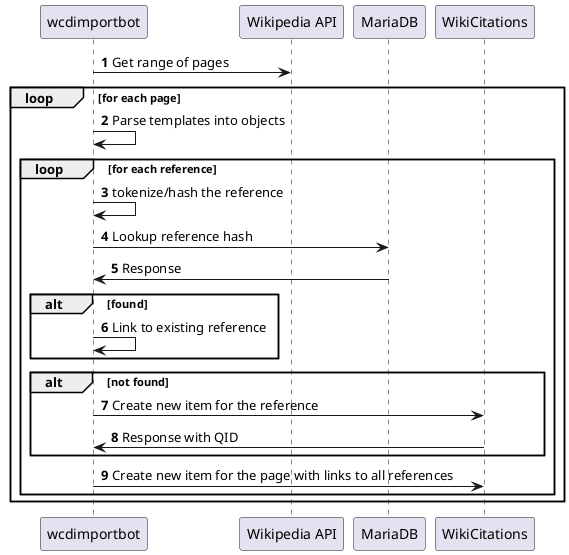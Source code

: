 @startuml
'https://plantuml.com/sequence-diagram

autonumber
wcdimportbot -> "Wikipedia API": Get range of pages
loop for each page
    wcdimportbot -> wcdimportbot: Parse templates into objects
    loop for each reference
        wcdimportbot -> wcdimportbot: tokenize/hash the reference
        wcdimportbot -> MariaDB: Lookup reference hash
        MariaDB -> wcdimportbot: Response
        alt found
            wcdimportbot -> wcdimportbot: Link to existing reference
        end
        alt not found
            wcdimportbot -> WikiCitations: Create new item for the reference
            WikiCitations -> wcdimportbot: Response with QID
        end
        wcdimportbot -> WikiCitations: Create new item for the page with links to all references
    end
end
@enduml